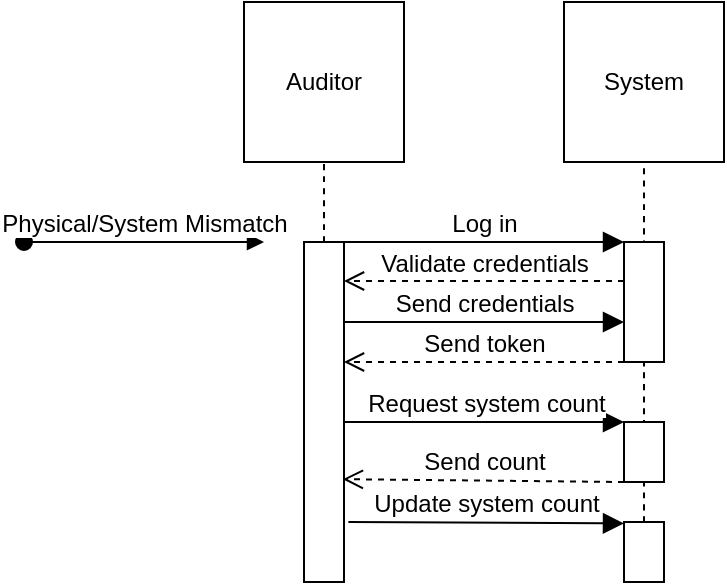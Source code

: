 <mxfile version="26.0.6">
  <diagram name="Page-1" id="13e1069c-82ec-6db2-03f1-153e76fe0fe0">
    <mxGraphModel dx="271" dy="431" grid="1" gridSize="10" guides="1" tooltips="1" connect="1" arrows="1" fold="1" page="1" pageScale="1" pageWidth="1100" pageHeight="850" background="none" math="0" shadow="0">
      <root>
        <mxCell id="0" />
        <mxCell id="1" parent="0" />
        <mxCell id="YzANwn9D-5YVR0sS74IW-1" value="System" style="whiteSpace=wrap;html=1;aspect=fixed;" parent="1" vertex="1">
          <mxGeometry x="400" y="160" width="80" height="80" as="geometry" />
        </mxCell>
        <mxCell id="YzANwn9D-5YVR0sS74IW-2" value="Physical/System Mismatch" style="html=1;verticalAlign=bottom;startArrow=oval;startFill=1;endArrow=block;startSize=8;curved=0;rounded=0;fontSize=12;" parent="1" edge="1">
          <mxGeometry width="60" relative="1" as="geometry">
            <mxPoint x="130" y="280" as="sourcePoint" />
            <mxPoint x="250" y="280" as="targetPoint" />
          </mxGeometry>
        </mxCell>
        <mxCell id="YzANwn9D-5YVR0sS74IW-3" value="Auditor" style="whiteSpace=wrap;html=1;aspect=fixed;" parent="1" vertex="1">
          <mxGeometry x="240" y="160" width="80" height="80" as="geometry" />
        </mxCell>
        <mxCell id="YzANwn9D-5YVR0sS74IW-4" value="" style="rounded=0;whiteSpace=wrap;html=1;" parent="1" vertex="1">
          <mxGeometry x="270" y="280" width="20" height="170" as="geometry" />
        </mxCell>
        <mxCell id="YzANwn9D-5YVR0sS74IW-5" value="" style="endArrow=none;dashed=1;html=1;rounded=0;fontSize=12;startSize=8;endSize=8;curved=1;entryX=0.5;entryY=1;entryDx=0;entryDy=0;" parent="1" target="YzANwn9D-5YVR0sS74IW-3" edge="1">
          <mxGeometry width="50" height="50" relative="1" as="geometry">
            <mxPoint x="280" y="280" as="sourcePoint" />
            <mxPoint x="330" y="230" as="targetPoint" />
            <Array as="points" />
          </mxGeometry>
        </mxCell>
        <mxCell id="YzANwn9D-5YVR0sS74IW-11" value="" style="endArrow=none;dashed=1;html=1;rounded=0;fontSize=12;startSize=8;endSize=8;curved=1;entryX=0.5;entryY=1;entryDx=0;entryDy=0;exitX=0.5;exitY=1;exitDx=0;exitDy=0;" parent="1" source="p8HbQgrlrw5q0inSxDmh-2" target="YzANwn9D-5YVR0sS74IW-1" edge="1">
          <mxGeometry width="50" height="50" relative="1" as="geometry">
            <mxPoint x="440" y="390" as="sourcePoint" />
            <mxPoint x="490" y="270" as="targetPoint" />
          </mxGeometry>
        </mxCell>
        <mxCell id="YzANwn9D-5YVR0sS74IW-18" value="" style="endArrow=none;dashed=1;html=1;rounded=0;fontSize=12;startSize=8;endSize=8;curved=1;entryX=0.5;entryY=1;entryDx=0;entryDy=0;" parent="1" target="YzANwn9D-5YVR0sS74IW-10" edge="1">
          <mxGeometry width="50" height="50" relative="1" as="geometry">
            <mxPoint x="440" y="320" as="sourcePoint" />
            <mxPoint x="440" y="240" as="targetPoint" />
          </mxGeometry>
        </mxCell>
        <mxCell id="YzANwn9D-5YVR0sS74IW-10" value="" style="rounded=0;whiteSpace=wrap;html=1;" parent="1" vertex="1">
          <mxGeometry x="430" y="280" width="20" height="60" as="geometry" />
        </mxCell>
        <mxCell id="YzANwn9D-5YVR0sS74IW-19" value="Request system count" style="html=1;verticalAlign=bottom;endArrow=block;curved=0;rounded=0;fontSize=12;startSize=8;endSize=8;exitX=1;exitY=0;exitDx=0;exitDy=0;entryX=0;entryY=0;entryDx=0;entryDy=0;" parent="1" edge="1">
          <mxGeometry x="0.005" width="80" relative="1" as="geometry">
            <mxPoint x="290.0" y="370" as="sourcePoint" />
            <mxPoint x="430.0" y="370" as="targetPoint" />
            <mxPoint as="offset" />
          </mxGeometry>
        </mxCell>
        <mxCell id="YzANwn9D-5YVR0sS74IW-20" style="edgeStyle=none;curved=1;rounded=0;orthogonalLoop=1;jettySize=auto;html=1;exitX=0.5;exitY=1;exitDx=0;exitDy=0;fontSize=12;startSize=8;endSize=8;" parent="1" source="YzANwn9D-5YVR0sS74IW-10" target="YzANwn9D-5YVR0sS74IW-10" edge="1">
          <mxGeometry relative="1" as="geometry" />
        </mxCell>
        <mxCell id="YzANwn9D-5YVR0sS74IW-26" value="" style="endArrow=none;dashed=1;html=1;rounded=0;fontSize=12;startSize=8;endSize=8;curved=1;entryX=0.5;entryY=1;entryDx=0;entryDy=0;" parent="1" target="YzANwn9D-5YVR0sS74IW-24" edge="1">
          <mxGeometry width="50" height="50" relative="1" as="geometry">
            <mxPoint x="440" y="390" as="sourcePoint" />
            <mxPoint x="440" y="240" as="targetPoint" />
          </mxGeometry>
        </mxCell>
        <mxCell id="YzANwn9D-5YVR0sS74IW-24" value="" style="rounded=0;whiteSpace=wrap;html=1;" parent="1" vertex="1">
          <mxGeometry x="430" y="370" width="20" height="30" as="geometry" />
        </mxCell>
        <mxCell id="YzANwn9D-5YVR0sS74IW-27" value="Update system count" style="html=1;verticalAlign=bottom;endArrow=block;curved=0;rounded=0;fontSize=12;startSize=8;endSize=8;exitX=1.11;exitY=0.584;exitDx=0;exitDy=0;exitPerimeter=0;movable=1;resizable=1;rotatable=1;deletable=1;editable=1;locked=0;connectable=1;" parent="1" edge="1">
          <mxGeometry x="0.005" width="80" relative="1" as="geometry">
            <mxPoint x="292.2" y="420" as="sourcePoint" />
            <mxPoint x="430.0" y="420.72" as="targetPoint" />
            <mxPoint as="offset" />
          </mxGeometry>
        </mxCell>
        <mxCell id="YzANwn9D-5YVR0sS74IW-28" value="Send count" style="html=1;verticalAlign=bottom;endArrow=open;dashed=1;endSize=8;curved=0;rounded=0;fontSize=12;entryX=0.972;entryY=0.227;entryDx=0;entryDy=0;entryPerimeter=0;exitX=0;exitY=1;exitDx=0;exitDy=0;" parent="1" edge="1">
          <mxGeometry relative="1" as="geometry">
            <mxPoint x="430.0" y="400.0" as="sourcePoint" />
            <mxPoint x="289.44" y="398.59" as="targetPoint" />
            <mxPoint as="offset" />
          </mxGeometry>
        </mxCell>
        <mxCell id="YzANwn9D-5YVR0sS74IW-29" value="Validate credentials" style="html=1;verticalAlign=bottom;endArrow=open;dashed=1;endSize=8;curved=0;rounded=0;fontSize=12;" parent="1" edge="1">
          <mxGeometry relative="1" as="geometry">
            <mxPoint x="430" y="299.5" as="sourcePoint" />
            <mxPoint x="290" y="299.5" as="targetPoint" />
          </mxGeometry>
        </mxCell>
        <mxCell id="YzANwn9D-5YVR0sS74IW-30" value="Send credentials" style="html=1;verticalAlign=bottom;endArrow=block;curved=0;rounded=0;fontSize=12;startSize=8;endSize=8;" parent="1" edge="1">
          <mxGeometry width="80" relative="1" as="geometry">
            <mxPoint x="290" y="320" as="sourcePoint" />
            <mxPoint x="430" y="320" as="targetPoint" />
          </mxGeometry>
        </mxCell>
        <mxCell id="p8HbQgrlrw5q0inSxDmh-2" value="" style="rounded=0;whiteSpace=wrap;html=1;" vertex="1" parent="1">
          <mxGeometry x="430" y="420" width="20" height="30" as="geometry" />
        </mxCell>
        <mxCell id="p8HbQgrlrw5q0inSxDmh-3" value="Log in" style="html=1;verticalAlign=bottom;endArrow=block;curved=0;rounded=0;fontSize=12;startSize=8;endSize=8;" edge="1" parent="1">
          <mxGeometry width="80" relative="1" as="geometry">
            <mxPoint x="290" y="280" as="sourcePoint" />
            <mxPoint x="430" y="280" as="targetPoint" />
          </mxGeometry>
        </mxCell>
        <mxCell id="p8HbQgrlrw5q0inSxDmh-5" value="Send token" style="html=1;verticalAlign=bottom;endArrow=open;dashed=1;endSize=8;curved=0;rounded=0;fontSize=12;" edge="1" parent="1">
          <mxGeometry relative="1" as="geometry">
            <mxPoint x="430" y="340" as="sourcePoint" />
            <mxPoint x="290" y="340" as="targetPoint" />
          </mxGeometry>
        </mxCell>
      </root>
    </mxGraphModel>
  </diagram>
</mxfile>
